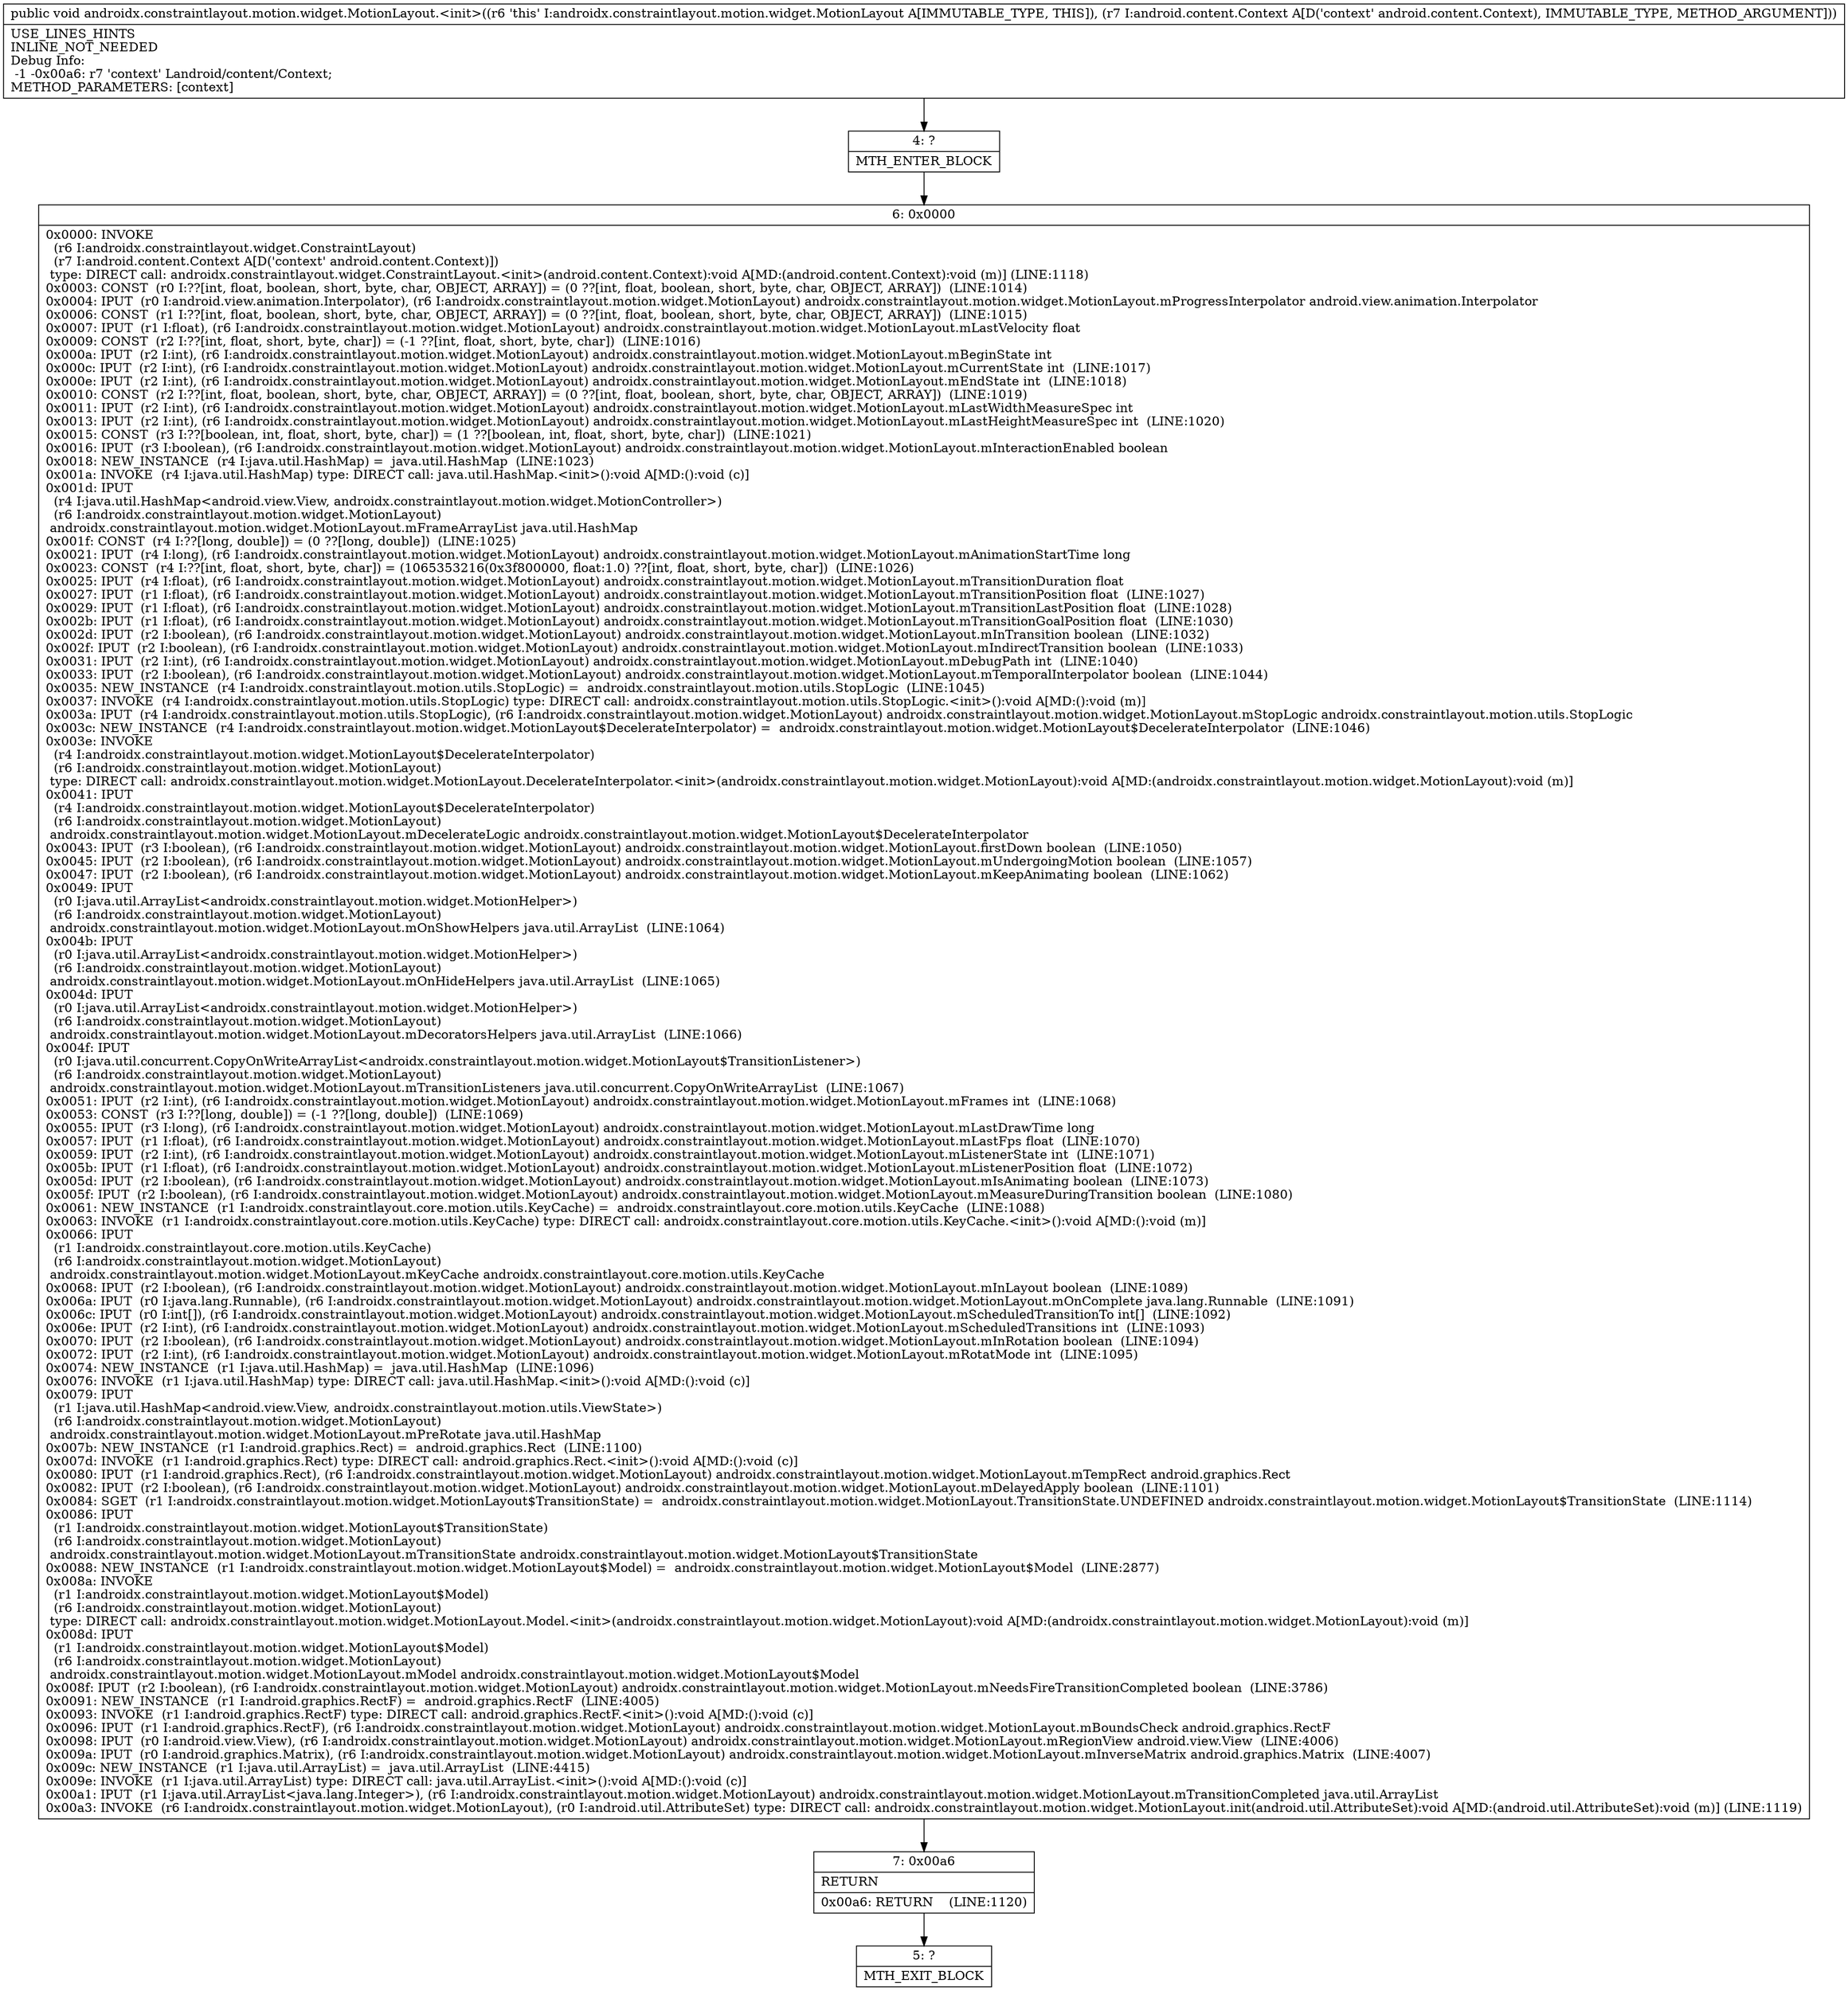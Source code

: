 digraph "CFG forandroidx.constraintlayout.motion.widget.MotionLayout.\<init\>(Landroid\/content\/Context;)V" {
Node_4 [shape=record,label="{4\:\ ?|MTH_ENTER_BLOCK\l}"];
Node_6 [shape=record,label="{6\:\ 0x0000|0x0000: INVOKE  \l  (r6 I:androidx.constraintlayout.widget.ConstraintLayout)\l  (r7 I:android.content.Context A[D('context' android.content.Context)])\l type: DIRECT call: androidx.constraintlayout.widget.ConstraintLayout.\<init\>(android.content.Context):void A[MD:(android.content.Context):void (m)] (LINE:1118)\l0x0003: CONST  (r0 I:??[int, float, boolean, short, byte, char, OBJECT, ARRAY]) = (0 ??[int, float, boolean, short, byte, char, OBJECT, ARRAY])  (LINE:1014)\l0x0004: IPUT  (r0 I:android.view.animation.Interpolator), (r6 I:androidx.constraintlayout.motion.widget.MotionLayout) androidx.constraintlayout.motion.widget.MotionLayout.mProgressInterpolator android.view.animation.Interpolator \l0x0006: CONST  (r1 I:??[int, float, boolean, short, byte, char, OBJECT, ARRAY]) = (0 ??[int, float, boolean, short, byte, char, OBJECT, ARRAY])  (LINE:1015)\l0x0007: IPUT  (r1 I:float), (r6 I:androidx.constraintlayout.motion.widget.MotionLayout) androidx.constraintlayout.motion.widget.MotionLayout.mLastVelocity float \l0x0009: CONST  (r2 I:??[int, float, short, byte, char]) = (\-1 ??[int, float, short, byte, char])  (LINE:1016)\l0x000a: IPUT  (r2 I:int), (r6 I:androidx.constraintlayout.motion.widget.MotionLayout) androidx.constraintlayout.motion.widget.MotionLayout.mBeginState int \l0x000c: IPUT  (r2 I:int), (r6 I:androidx.constraintlayout.motion.widget.MotionLayout) androidx.constraintlayout.motion.widget.MotionLayout.mCurrentState int  (LINE:1017)\l0x000e: IPUT  (r2 I:int), (r6 I:androidx.constraintlayout.motion.widget.MotionLayout) androidx.constraintlayout.motion.widget.MotionLayout.mEndState int  (LINE:1018)\l0x0010: CONST  (r2 I:??[int, float, boolean, short, byte, char, OBJECT, ARRAY]) = (0 ??[int, float, boolean, short, byte, char, OBJECT, ARRAY])  (LINE:1019)\l0x0011: IPUT  (r2 I:int), (r6 I:androidx.constraintlayout.motion.widget.MotionLayout) androidx.constraintlayout.motion.widget.MotionLayout.mLastWidthMeasureSpec int \l0x0013: IPUT  (r2 I:int), (r6 I:androidx.constraintlayout.motion.widget.MotionLayout) androidx.constraintlayout.motion.widget.MotionLayout.mLastHeightMeasureSpec int  (LINE:1020)\l0x0015: CONST  (r3 I:??[boolean, int, float, short, byte, char]) = (1 ??[boolean, int, float, short, byte, char])  (LINE:1021)\l0x0016: IPUT  (r3 I:boolean), (r6 I:androidx.constraintlayout.motion.widget.MotionLayout) androidx.constraintlayout.motion.widget.MotionLayout.mInteractionEnabled boolean \l0x0018: NEW_INSTANCE  (r4 I:java.util.HashMap) =  java.util.HashMap  (LINE:1023)\l0x001a: INVOKE  (r4 I:java.util.HashMap) type: DIRECT call: java.util.HashMap.\<init\>():void A[MD:():void (c)]\l0x001d: IPUT  \l  (r4 I:java.util.HashMap\<android.view.View, androidx.constraintlayout.motion.widget.MotionController\>)\l  (r6 I:androidx.constraintlayout.motion.widget.MotionLayout)\l androidx.constraintlayout.motion.widget.MotionLayout.mFrameArrayList java.util.HashMap \l0x001f: CONST  (r4 I:??[long, double]) = (0 ??[long, double])  (LINE:1025)\l0x0021: IPUT  (r4 I:long), (r6 I:androidx.constraintlayout.motion.widget.MotionLayout) androidx.constraintlayout.motion.widget.MotionLayout.mAnimationStartTime long \l0x0023: CONST  (r4 I:??[int, float, short, byte, char]) = (1065353216(0x3f800000, float:1.0) ??[int, float, short, byte, char])  (LINE:1026)\l0x0025: IPUT  (r4 I:float), (r6 I:androidx.constraintlayout.motion.widget.MotionLayout) androidx.constraintlayout.motion.widget.MotionLayout.mTransitionDuration float \l0x0027: IPUT  (r1 I:float), (r6 I:androidx.constraintlayout.motion.widget.MotionLayout) androidx.constraintlayout.motion.widget.MotionLayout.mTransitionPosition float  (LINE:1027)\l0x0029: IPUT  (r1 I:float), (r6 I:androidx.constraintlayout.motion.widget.MotionLayout) androidx.constraintlayout.motion.widget.MotionLayout.mTransitionLastPosition float  (LINE:1028)\l0x002b: IPUT  (r1 I:float), (r6 I:androidx.constraintlayout.motion.widget.MotionLayout) androidx.constraintlayout.motion.widget.MotionLayout.mTransitionGoalPosition float  (LINE:1030)\l0x002d: IPUT  (r2 I:boolean), (r6 I:androidx.constraintlayout.motion.widget.MotionLayout) androidx.constraintlayout.motion.widget.MotionLayout.mInTransition boolean  (LINE:1032)\l0x002f: IPUT  (r2 I:boolean), (r6 I:androidx.constraintlayout.motion.widget.MotionLayout) androidx.constraintlayout.motion.widget.MotionLayout.mIndirectTransition boolean  (LINE:1033)\l0x0031: IPUT  (r2 I:int), (r6 I:androidx.constraintlayout.motion.widget.MotionLayout) androidx.constraintlayout.motion.widget.MotionLayout.mDebugPath int  (LINE:1040)\l0x0033: IPUT  (r2 I:boolean), (r6 I:androidx.constraintlayout.motion.widget.MotionLayout) androidx.constraintlayout.motion.widget.MotionLayout.mTemporalInterpolator boolean  (LINE:1044)\l0x0035: NEW_INSTANCE  (r4 I:androidx.constraintlayout.motion.utils.StopLogic) =  androidx.constraintlayout.motion.utils.StopLogic  (LINE:1045)\l0x0037: INVOKE  (r4 I:androidx.constraintlayout.motion.utils.StopLogic) type: DIRECT call: androidx.constraintlayout.motion.utils.StopLogic.\<init\>():void A[MD:():void (m)]\l0x003a: IPUT  (r4 I:androidx.constraintlayout.motion.utils.StopLogic), (r6 I:androidx.constraintlayout.motion.widget.MotionLayout) androidx.constraintlayout.motion.widget.MotionLayout.mStopLogic androidx.constraintlayout.motion.utils.StopLogic \l0x003c: NEW_INSTANCE  (r4 I:androidx.constraintlayout.motion.widget.MotionLayout$DecelerateInterpolator) =  androidx.constraintlayout.motion.widget.MotionLayout$DecelerateInterpolator  (LINE:1046)\l0x003e: INVOKE  \l  (r4 I:androidx.constraintlayout.motion.widget.MotionLayout$DecelerateInterpolator)\l  (r6 I:androidx.constraintlayout.motion.widget.MotionLayout)\l type: DIRECT call: androidx.constraintlayout.motion.widget.MotionLayout.DecelerateInterpolator.\<init\>(androidx.constraintlayout.motion.widget.MotionLayout):void A[MD:(androidx.constraintlayout.motion.widget.MotionLayout):void (m)]\l0x0041: IPUT  \l  (r4 I:androidx.constraintlayout.motion.widget.MotionLayout$DecelerateInterpolator)\l  (r6 I:androidx.constraintlayout.motion.widget.MotionLayout)\l androidx.constraintlayout.motion.widget.MotionLayout.mDecelerateLogic androidx.constraintlayout.motion.widget.MotionLayout$DecelerateInterpolator \l0x0043: IPUT  (r3 I:boolean), (r6 I:androidx.constraintlayout.motion.widget.MotionLayout) androidx.constraintlayout.motion.widget.MotionLayout.firstDown boolean  (LINE:1050)\l0x0045: IPUT  (r2 I:boolean), (r6 I:androidx.constraintlayout.motion.widget.MotionLayout) androidx.constraintlayout.motion.widget.MotionLayout.mUndergoingMotion boolean  (LINE:1057)\l0x0047: IPUT  (r2 I:boolean), (r6 I:androidx.constraintlayout.motion.widget.MotionLayout) androidx.constraintlayout.motion.widget.MotionLayout.mKeepAnimating boolean  (LINE:1062)\l0x0049: IPUT  \l  (r0 I:java.util.ArrayList\<androidx.constraintlayout.motion.widget.MotionHelper\>)\l  (r6 I:androidx.constraintlayout.motion.widget.MotionLayout)\l androidx.constraintlayout.motion.widget.MotionLayout.mOnShowHelpers java.util.ArrayList  (LINE:1064)\l0x004b: IPUT  \l  (r0 I:java.util.ArrayList\<androidx.constraintlayout.motion.widget.MotionHelper\>)\l  (r6 I:androidx.constraintlayout.motion.widget.MotionLayout)\l androidx.constraintlayout.motion.widget.MotionLayout.mOnHideHelpers java.util.ArrayList  (LINE:1065)\l0x004d: IPUT  \l  (r0 I:java.util.ArrayList\<androidx.constraintlayout.motion.widget.MotionHelper\>)\l  (r6 I:androidx.constraintlayout.motion.widget.MotionLayout)\l androidx.constraintlayout.motion.widget.MotionLayout.mDecoratorsHelpers java.util.ArrayList  (LINE:1066)\l0x004f: IPUT  \l  (r0 I:java.util.concurrent.CopyOnWriteArrayList\<androidx.constraintlayout.motion.widget.MotionLayout$TransitionListener\>)\l  (r6 I:androidx.constraintlayout.motion.widget.MotionLayout)\l androidx.constraintlayout.motion.widget.MotionLayout.mTransitionListeners java.util.concurrent.CopyOnWriteArrayList  (LINE:1067)\l0x0051: IPUT  (r2 I:int), (r6 I:androidx.constraintlayout.motion.widget.MotionLayout) androidx.constraintlayout.motion.widget.MotionLayout.mFrames int  (LINE:1068)\l0x0053: CONST  (r3 I:??[long, double]) = (\-1 ??[long, double])  (LINE:1069)\l0x0055: IPUT  (r3 I:long), (r6 I:androidx.constraintlayout.motion.widget.MotionLayout) androidx.constraintlayout.motion.widget.MotionLayout.mLastDrawTime long \l0x0057: IPUT  (r1 I:float), (r6 I:androidx.constraintlayout.motion.widget.MotionLayout) androidx.constraintlayout.motion.widget.MotionLayout.mLastFps float  (LINE:1070)\l0x0059: IPUT  (r2 I:int), (r6 I:androidx.constraintlayout.motion.widget.MotionLayout) androidx.constraintlayout.motion.widget.MotionLayout.mListenerState int  (LINE:1071)\l0x005b: IPUT  (r1 I:float), (r6 I:androidx.constraintlayout.motion.widget.MotionLayout) androidx.constraintlayout.motion.widget.MotionLayout.mListenerPosition float  (LINE:1072)\l0x005d: IPUT  (r2 I:boolean), (r6 I:androidx.constraintlayout.motion.widget.MotionLayout) androidx.constraintlayout.motion.widget.MotionLayout.mIsAnimating boolean  (LINE:1073)\l0x005f: IPUT  (r2 I:boolean), (r6 I:androidx.constraintlayout.motion.widget.MotionLayout) androidx.constraintlayout.motion.widget.MotionLayout.mMeasureDuringTransition boolean  (LINE:1080)\l0x0061: NEW_INSTANCE  (r1 I:androidx.constraintlayout.core.motion.utils.KeyCache) =  androidx.constraintlayout.core.motion.utils.KeyCache  (LINE:1088)\l0x0063: INVOKE  (r1 I:androidx.constraintlayout.core.motion.utils.KeyCache) type: DIRECT call: androidx.constraintlayout.core.motion.utils.KeyCache.\<init\>():void A[MD:():void (m)]\l0x0066: IPUT  \l  (r1 I:androidx.constraintlayout.core.motion.utils.KeyCache)\l  (r6 I:androidx.constraintlayout.motion.widget.MotionLayout)\l androidx.constraintlayout.motion.widget.MotionLayout.mKeyCache androidx.constraintlayout.core.motion.utils.KeyCache \l0x0068: IPUT  (r2 I:boolean), (r6 I:androidx.constraintlayout.motion.widget.MotionLayout) androidx.constraintlayout.motion.widget.MotionLayout.mInLayout boolean  (LINE:1089)\l0x006a: IPUT  (r0 I:java.lang.Runnable), (r6 I:androidx.constraintlayout.motion.widget.MotionLayout) androidx.constraintlayout.motion.widget.MotionLayout.mOnComplete java.lang.Runnable  (LINE:1091)\l0x006c: IPUT  (r0 I:int[]), (r6 I:androidx.constraintlayout.motion.widget.MotionLayout) androidx.constraintlayout.motion.widget.MotionLayout.mScheduledTransitionTo int[]  (LINE:1092)\l0x006e: IPUT  (r2 I:int), (r6 I:androidx.constraintlayout.motion.widget.MotionLayout) androidx.constraintlayout.motion.widget.MotionLayout.mScheduledTransitions int  (LINE:1093)\l0x0070: IPUT  (r2 I:boolean), (r6 I:androidx.constraintlayout.motion.widget.MotionLayout) androidx.constraintlayout.motion.widget.MotionLayout.mInRotation boolean  (LINE:1094)\l0x0072: IPUT  (r2 I:int), (r6 I:androidx.constraintlayout.motion.widget.MotionLayout) androidx.constraintlayout.motion.widget.MotionLayout.mRotatMode int  (LINE:1095)\l0x0074: NEW_INSTANCE  (r1 I:java.util.HashMap) =  java.util.HashMap  (LINE:1096)\l0x0076: INVOKE  (r1 I:java.util.HashMap) type: DIRECT call: java.util.HashMap.\<init\>():void A[MD:():void (c)]\l0x0079: IPUT  \l  (r1 I:java.util.HashMap\<android.view.View, androidx.constraintlayout.motion.utils.ViewState\>)\l  (r6 I:androidx.constraintlayout.motion.widget.MotionLayout)\l androidx.constraintlayout.motion.widget.MotionLayout.mPreRotate java.util.HashMap \l0x007b: NEW_INSTANCE  (r1 I:android.graphics.Rect) =  android.graphics.Rect  (LINE:1100)\l0x007d: INVOKE  (r1 I:android.graphics.Rect) type: DIRECT call: android.graphics.Rect.\<init\>():void A[MD:():void (c)]\l0x0080: IPUT  (r1 I:android.graphics.Rect), (r6 I:androidx.constraintlayout.motion.widget.MotionLayout) androidx.constraintlayout.motion.widget.MotionLayout.mTempRect android.graphics.Rect \l0x0082: IPUT  (r2 I:boolean), (r6 I:androidx.constraintlayout.motion.widget.MotionLayout) androidx.constraintlayout.motion.widget.MotionLayout.mDelayedApply boolean  (LINE:1101)\l0x0084: SGET  (r1 I:androidx.constraintlayout.motion.widget.MotionLayout$TransitionState) =  androidx.constraintlayout.motion.widget.MotionLayout.TransitionState.UNDEFINED androidx.constraintlayout.motion.widget.MotionLayout$TransitionState  (LINE:1114)\l0x0086: IPUT  \l  (r1 I:androidx.constraintlayout.motion.widget.MotionLayout$TransitionState)\l  (r6 I:androidx.constraintlayout.motion.widget.MotionLayout)\l androidx.constraintlayout.motion.widget.MotionLayout.mTransitionState androidx.constraintlayout.motion.widget.MotionLayout$TransitionState \l0x0088: NEW_INSTANCE  (r1 I:androidx.constraintlayout.motion.widget.MotionLayout$Model) =  androidx.constraintlayout.motion.widget.MotionLayout$Model  (LINE:2877)\l0x008a: INVOKE  \l  (r1 I:androidx.constraintlayout.motion.widget.MotionLayout$Model)\l  (r6 I:androidx.constraintlayout.motion.widget.MotionLayout)\l type: DIRECT call: androidx.constraintlayout.motion.widget.MotionLayout.Model.\<init\>(androidx.constraintlayout.motion.widget.MotionLayout):void A[MD:(androidx.constraintlayout.motion.widget.MotionLayout):void (m)]\l0x008d: IPUT  \l  (r1 I:androidx.constraintlayout.motion.widget.MotionLayout$Model)\l  (r6 I:androidx.constraintlayout.motion.widget.MotionLayout)\l androidx.constraintlayout.motion.widget.MotionLayout.mModel androidx.constraintlayout.motion.widget.MotionLayout$Model \l0x008f: IPUT  (r2 I:boolean), (r6 I:androidx.constraintlayout.motion.widget.MotionLayout) androidx.constraintlayout.motion.widget.MotionLayout.mNeedsFireTransitionCompleted boolean  (LINE:3786)\l0x0091: NEW_INSTANCE  (r1 I:android.graphics.RectF) =  android.graphics.RectF  (LINE:4005)\l0x0093: INVOKE  (r1 I:android.graphics.RectF) type: DIRECT call: android.graphics.RectF.\<init\>():void A[MD:():void (c)]\l0x0096: IPUT  (r1 I:android.graphics.RectF), (r6 I:androidx.constraintlayout.motion.widget.MotionLayout) androidx.constraintlayout.motion.widget.MotionLayout.mBoundsCheck android.graphics.RectF \l0x0098: IPUT  (r0 I:android.view.View), (r6 I:androidx.constraintlayout.motion.widget.MotionLayout) androidx.constraintlayout.motion.widget.MotionLayout.mRegionView android.view.View  (LINE:4006)\l0x009a: IPUT  (r0 I:android.graphics.Matrix), (r6 I:androidx.constraintlayout.motion.widget.MotionLayout) androidx.constraintlayout.motion.widget.MotionLayout.mInverseMatrix android.graphics.Matrix  (LINE:4007)\l0x009c: NEW_INSTANCE  (r1 I:java.util.ArrayList) =  java.util.ArrayList  (LINE:4415)\l0x009e: INVOKE  (r1 I:java.util.ArrayList) type: DIRECT call: java.util.ArrayList.\<init\>():void A[MD:():void (c)]\l0x00a1: IPUT  (r1 I:java.util.ArrayList\<java.lang.Integer\>), (r6 I:androidx.constraintlayout.motion.widget.MotionLayout) androidx.constraintlayout.motion.widget.MotionLayout.mTransitionCompleted java.util.ArrayList \l0x00a3: INVOKE  (r6 I:androidx.constraintlayout.motion.widget.MotionLayout), (r0 I:android.util.AttributeSet) type: DIRECT call: androidx.constraintlayout.motion.widget.MotionLayout.init(android.util.AttributeSet):void A[MD:(android.util.AttributeSet):void (m)] (LINE:1119)\l}"];
Node_7 [shape=record,label="{7\:\ 0x00a6|RETURN\l|0x00a6: RETURN    (LINE:1120)\l}"];
Node_5 [shape=record,label="{5\:\ ?|MTH_EXIT_BLOCK\l}"];
MethodNode[shape=record,label="{public void androidx.constraintlayout.motion.widget.MotionLayout.\<init\>((r6 'this' I:androidx.constraintlayout.motion.widget.MotionLayout A[IMMUTABLE_TYPE, THIS]), (r7 I:android.content.Context A[D('context' android.content.Context), IMMUTABLE_TYPE, METHOD_ARGUMENT]))  | USE_LINES_HINTS\lINLINE_NOT_NEEDED\lDebug Info:\l  \-1 \-0x00a6: r7 'context' Landroid\/content\/Context;\lMETHOD_PARAMETERS: [context]\l}"];
MethodNode -> Node_4;Node_4 -> Node_6;
Node_6 -> Node_7;
Node_7 -> Node_5;
}

